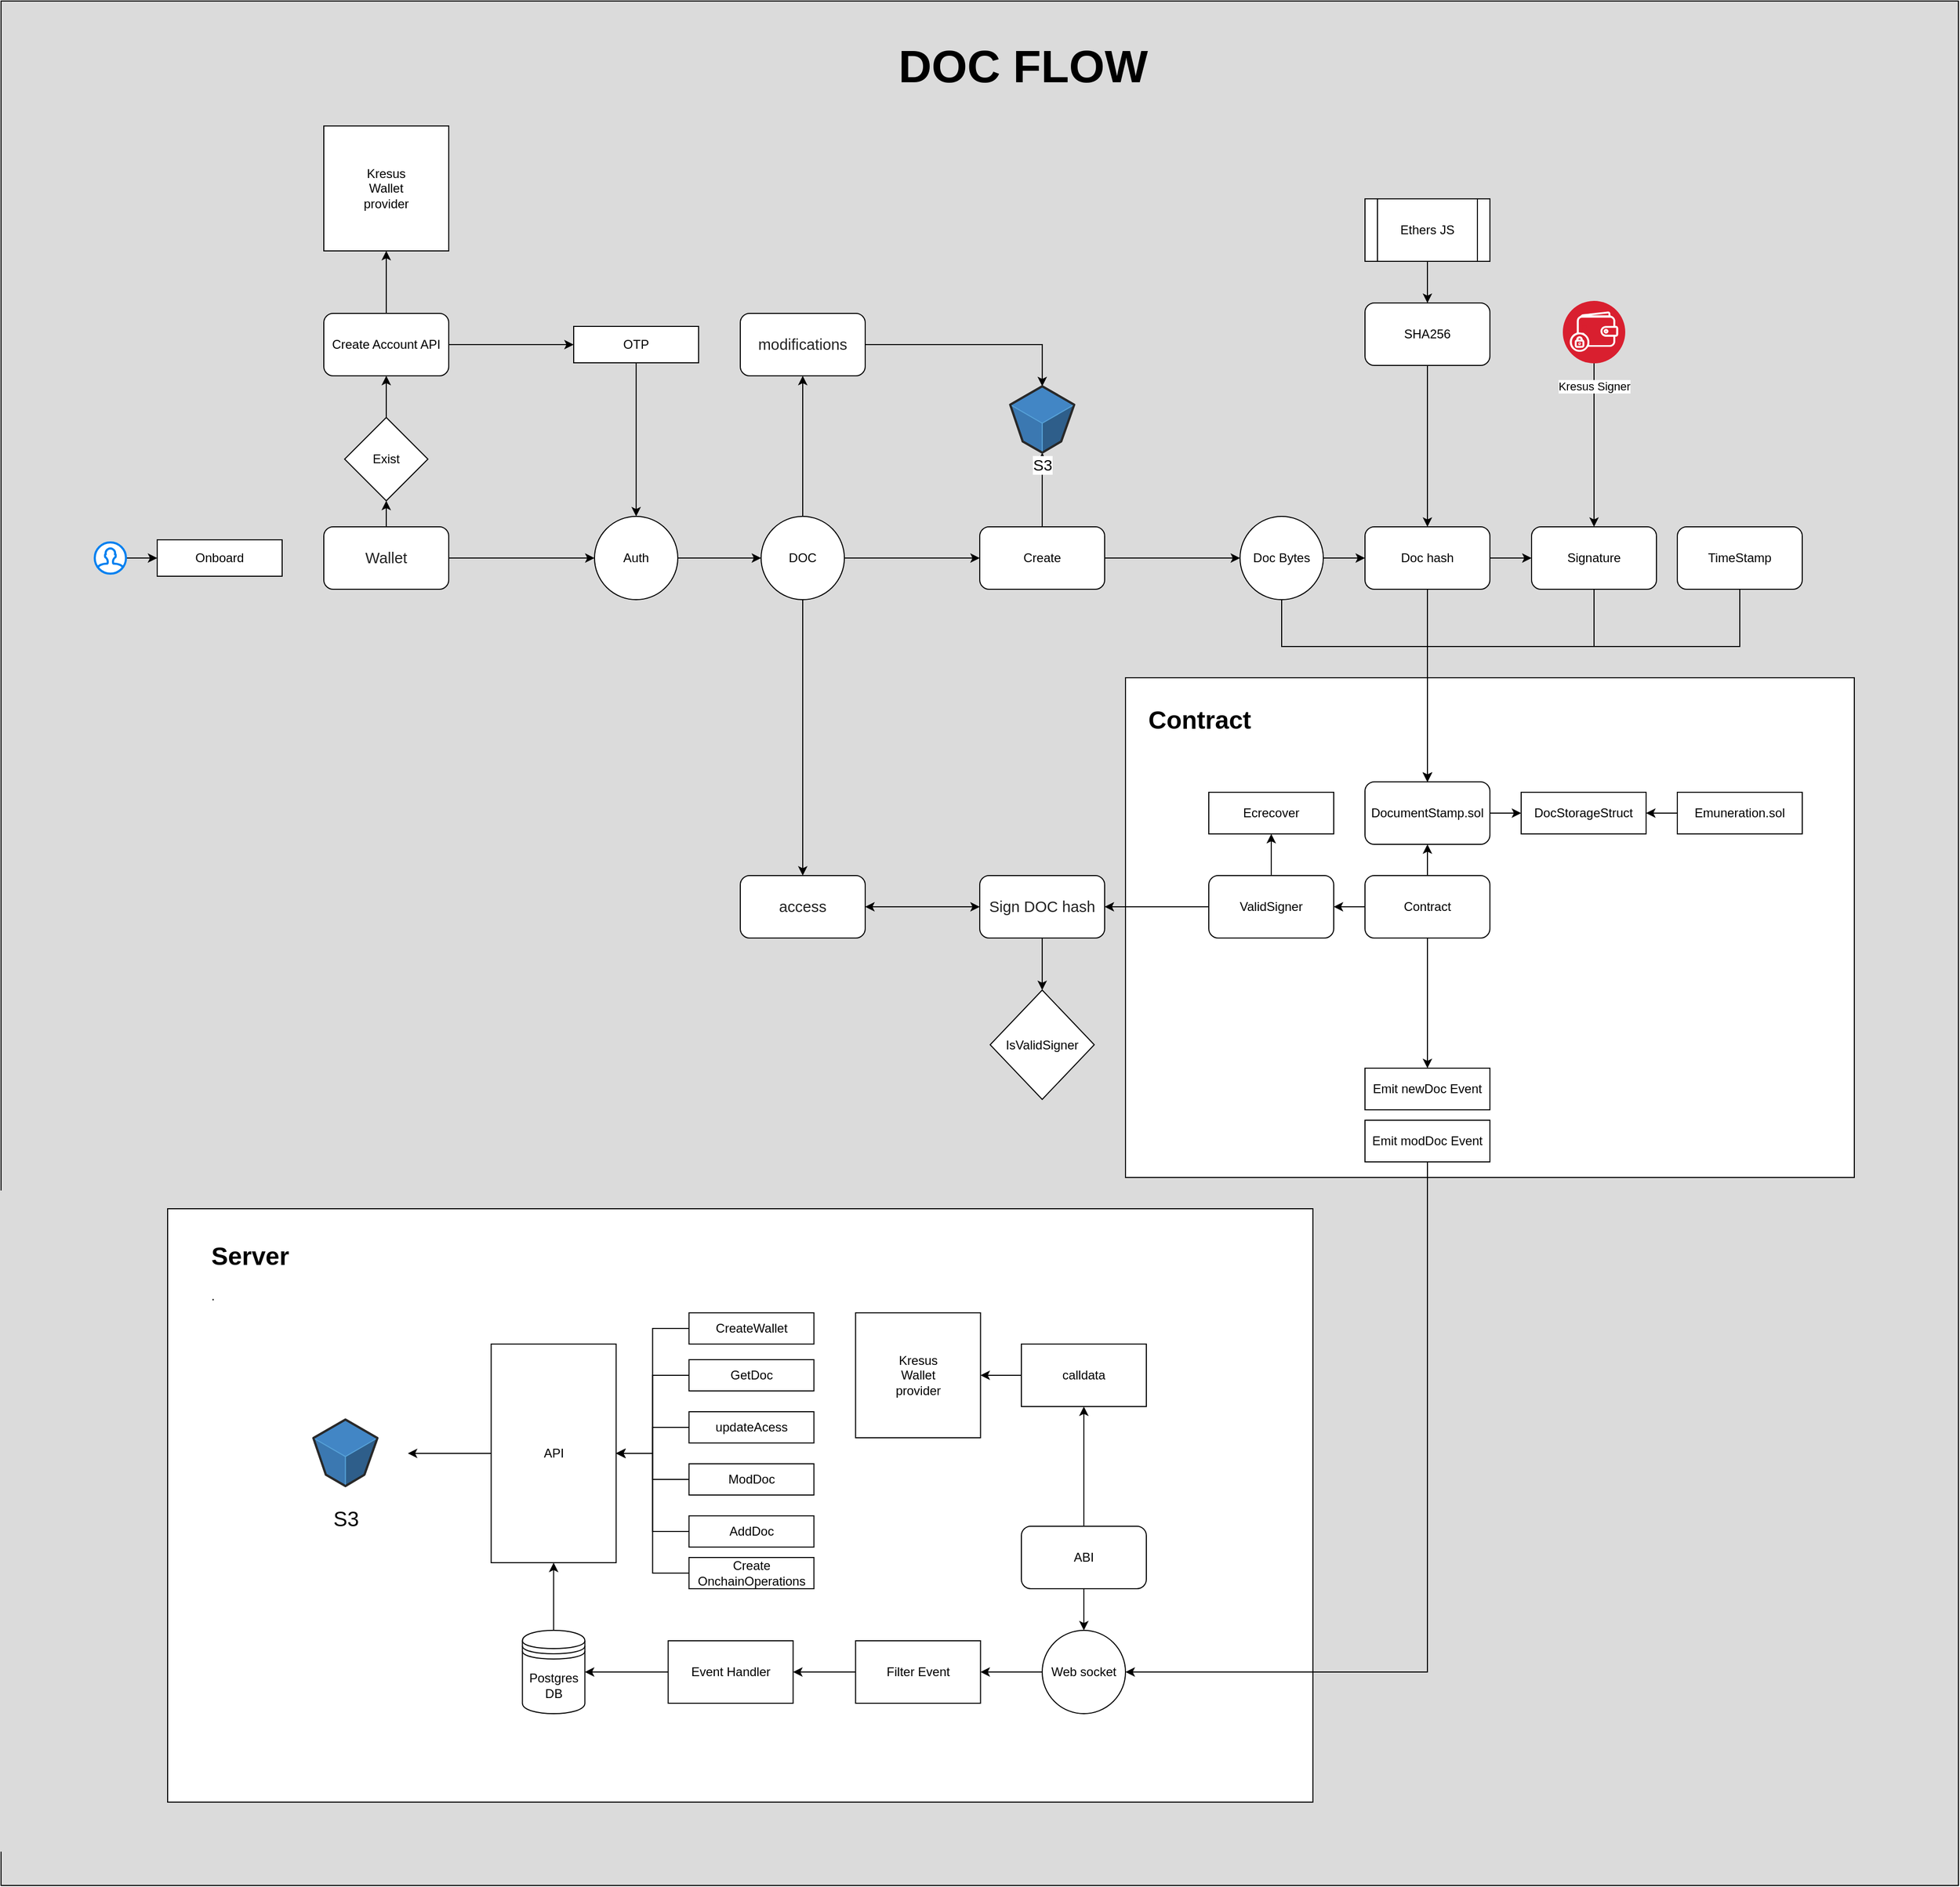 <mxfile version="24.3.1" type="github">
  <diagram name="Page-1" id="xfSKs2ry3byq8V69ai5H">
    <mxGraphModel dx="2875" dy="2100" grid="1" gridSize="10" guides="1" tooltips="1" connect="1" arrows="1" fold="1" page="1" pageScale="1" pageWidth="850" pageHeight="1100" math="0" shadow="0">
      <root>
        <mxCell id="0" />
        <mxCell id="1" parent="0" />
        <mxCell id="rHLLkCuOJfGnAN3WrLz2-30" value="" style="rounded=0;whiteSpace=wrap;html=1;fillColor=#DBDBDB;" vertex="1" parent="1">
          <mxGeometry x="-60" y="-60" width="1880" height="1810" as="geometry" />
        </mxCell>
        <mxCell id="rHLLkCuOJfGnAN3WrLz2-28" value="" style="rounded=0;whiteSpace=wrap;html=1;" vertex="1" parent="1">
          <mxGeometry x="1020" y="590" width="700" height="480" as="geometry" />
        </mxCell>
        <mxCell id="rHLLkCuOJfGnAN3WrLz2-25" value="" style="rounded=0;whiteSpace=wrap;html=1;" vertex="1" parent="1">
          <mxGeometry x="100" y="1100" width="1100" height="570" as="geometry" />
        </mxCell>
        <mxCell id="AnTp7nM28NXVrXdtCcvm-8" value="" style="edgeStyle=orthogonalEdgeStyle;rounded=0;orthogonalLoop=1;jettySize=auto;html=1;" parent="1" source="AnTp7nM28NXVrXdtCcvm-1" target="AnTp7nM28NXVrXdtCcvm-4" edge="1">
          <mxGeometry relative="1" as="geometry" />
        </mxCell>
        <mxCell id="AnTp7nM28NXVrXdtCcvm-1" value="" style="html=1;verticalLabelPosition=bottom;align=center;labelBackgroundColor=#ffffff;verticalAlign=top;strokeWidth=2;strokeColor=#0080F0;shadow=0;dashed=0;shape=mxgraph.ios7.icons.user;" parent="1" vertex="1">
          <mxGeometry x="30" y="460" width="30" height="30" as="geometry" />
        </mxCell>
        <mxCell id="AnTp7nM28NXVrXdtCcvm-4" value="Onboard" style="rounded=0;whiteSpace=wrap;html=1;" parent="1" vertex="1">
          <mxGeometry x="90" y="457.5" width="120" height="35" as="geometry" />
        </mxCell>
        <mxCell id="AnTp7nM28NXVrXdtCcvm-10" value="" style="edgeStyle=orthogonalEdgeStyle;rounded=0;orthogonalLoop=1;jettySize=auto;html=1;" parent="1" source="AnTp7nM28NXVrXdtCcvm-6" target="AnTp7nM28NXVrXdtCcvm-9" edge="1">
          <mxGeometry relative="1" as="geometry" />
        </mxCell>
        <mxCell id="AnTp7nM28NXVrXdtCcvm-6" value="OTP" style="rounded=0;whiteSpace=wrap;html=1;" parent="1" vertex="1">
          <mxGeometry x="490" y="252.5" width="120" height="35" as="geometry" />
        </mxCell>
        <mxCell id="AnTp7nM28NXVrXdtCcvm-18" value="" style="edgeStyle=orthogonalEdgeStyle;rounded=0;orthogonalLoop=1;jettySize=auto;html=1;" parent="1" source="AnTp7nM28NXVrXdtCcvm-9" target="AnTp7nM28NXVrXdtCcvm-17" edge="1">
          <mxGeometry relative="1" as="geometry" />
        </mxCell>
        <mxCell id="AnTp7nM28NXVrXdtCcvm-9" value="Auth" style="ellipse;whiteSpace=wrap;html=1;rounded=0;" parent="1" vertex="1">
          <mxGeometry x="510" y="435" width="80" height="80" as="geometry" />
        </mxCell>
        <mxCell id="AnTp7nM28NXVrXdtCcvm-36" value="" style="edgeStyle=orthogonalEdgeStyle;rounded=0;orthogonalLoop=1;jettySize=auto;html=1;" parent="1" source="AnTp7nM28NXVrXdtCcvm-11" target="AnTp7nM28NXVrXdtCcvm-35" edge="1">
          <mxGeometry relative="1" as="geometry" />
        </mxCell>
        <mxCell id="AnTp7nM28NXVrXdtCcvm-52" style="edgeStyle=orthogonalEdgeStyle;rounded=0;orthogonalLoop=1;jettySize=auto;html=1;" parent="1" source="AnTp7nM28NXVrXdtCcvm-11" target="AnTp7nM28NXVrXdtCcvm-51" edge="1">
          <mxGeometry relative="1" as="geometry" />
        </mxCell>
        <mxCell id="AnTp7nM28NXVrXdtCcvm-54" value="&lt;font data-sider-select-id=&quot;28c44477-19c1-438e-8477-b85e11f65273&quot; style=&quot;font-size: 15px;&quot;&gt;S3&lt;/font&gt;" style="edgeLabel;html=1;align=center;verticalAlign=middle;resizable=0;points=[];" parent="AnTp7nM28NXVrXdtCcvm-52" vertex="1" connectable="0">
          <mxGeometry x="0.684" relative="1" as="geometry">
            <mxPoint as="offset" />
          </mxGeometry>
        </mxCell>
        <mxCell id="AnTp7nM28NXVrXdtCcvm-11" value="Create" style="rounded=1;whiteSpace=wrap;html=1;" parent="1" vertex="1">
          <mxGeometry x="880" y="445" width="120" height="60" as="geometry" />
        </mxCell>
        <mxCell id="AnTp7nM28NXVrXdtCcvm-55" style="edgeStyle=orthogonalEdgeStyle;rounded=0;orthogonalLoop=1;jettySize=auto;html=1;" parent="1" source="AnTp7nM28NXVrXdtCcvm-12" target="AnTp7nM28NXVrXdtCcvm-51" edge="1">
          <mxGeometry relative="1" as="geometry" />
        </mxCell>
        <mxCell id="AnTp7nM28NXVrXdtCcvm-12" value="&lt;span id=&quot;docs-internal-guid-98faa22d-7fff-e89b-8a5d-702cfb4901af&quot;&gt;&lt;span style=&quot;font-size: 11pt; font-family: Arial, sans-serif; color: rgb(34, 34, 34); background-color: transparent; font-variant-numeric: normal; font-variant-east-asian: normal; font-variant-alternates: normal; font-variant-position: normal; vertical-align: baseline; white-space-collapse: preserve;&quot;&gt;modifications&lt;/span&gt;&lt;/span&gt;" style="rounded=1;whiteSpace=wrap;html=1;" parent="1" vertex="1">
          <mxGeometry x="650" y="240" width="120" height="60" as="geometry" />
        </mxCell>
        <mxCell id="AnTp7nM28NXVrXdtCcvm-92" value="" style="edgeStyle=orthogonalEdgeStyle;rounded=0;orthogonalLoop=1;jettySize=auto;html=1;startArrow=classic;startFill=1;" parent="1" source="AnTp7nM28NXVrXdtCcvm-14" target="AnTp7nM28NXVrXdtCcvm-85" edge="1">
          <mxGeometry relative="1" as="geometry" />
        </mxCell>
        <mxCell id="AnTp7nM28NXVrXdtCcvm-14" value="&lt;span data-sider-select-id=&quot;3d76378d-ec3a-47fe-b163-d00d9f79d00b&quot; style=&quot;color: rgb(34, 34, 34); font-family: Arial, sans-serif; font-size: 14.667px; white-space-collapse: preserve;&quot;&gt;access&lt;/span&gt;" style="rounded=1;whiteSpace=wrap;html=1;" parent="1" vertex="1">
          <mxGeometry x="650" y="780" width="120" height="60" as="geometry" />
        </mxCell>
        <mxCell id="AnTp7nM28NXVrXdtCcvm-31" style="edgeStyle=orthogonalEdgeStyle;rounded=0;orthogonalLoop=1;jettySize=auto;html=1;entryX=0;entryY=0.5;entryDx=0;entryDy=0;" parent="1" source="AnTp7nM28NXVrXdtCcvm-17" target="AnTp7nM28NXVrXdtCcvm-11" edge="1">
          <mxGeometry relative="1" as="geometry" />
        </mxCell>
        <mxCell id="AnTp7nM28NXVrXdtCcvm-50" style="edgeStyle=orthogonalEdgeStyle;rounded=0;orthogonalLoop=1;jettySize=auto;html=1;entryX=0.5;entryY=1;entryDx=0;entryDy=0;" parent="1" source="AnTp7nM28NXVrXdtCcvm-17" target="AnTp7nM28NXVrXdtCcvm-12" edge="1">
          <mxGeometry relative="1" as="geometry" />
        </mxCell>
        <mxCell id="AnTp7nM28NXVrXdtCcvm-69" value="" style="edgeStyle=orthogonalEdgeStyle;rounded=0;orthogonalLoop=1;jettySize=auto;html=1;" parent="1" source="AnTp7nM28NXVrXdtCcvm-17" target="AnTp7nM28NXVrXdtCcvm-14" edge="1">
          <mxGeometry relative="1" as="geometry" />
        </mxCell>
        <mxCell id="AnTp7nM28NXVrXdtCcvm-17" value="DOC" style="ellipse;whiteSpace=wrap;html=1;rounded=0;" parent="1" vertex="1">
          <mxGeometry x="670" y="435" width="80" height="80" as="geometry" />
        </mxCell>
        <mxCell id="AnTp7nM28NXVrXdtCcvm-26" value="" style="edgeStyle=orthogonalEdgeStyle;rounded=0;orthogonalLoop=1;jettySize=auto;html=1;" parent="1" source="AnTp7nM28NXVrXdtCcvm-20" target="AnTp7nM28NXVrXdtCcvm-25" edge="1">
          <mxGeometry relative="1" as="geometry" />
        </mxCell>
        <mxCell id="AnTp7nM28NXVrXdtCcvm-29" value="" style="edgeStyle=orthogonalEdgeStyle;rounded=0;orthogonalLoop=1;jettySize=auto;html=1;" parent="1" source="AnTp7nM28NXVrXdtCcvm-20" target="AnTp7nM28NXVrXdtCcvm-9" edge="1">
          <mxGeometry relative="1" as="geometry" />
        </mxCell>
        <mxCell id="AnTp7nM28NXVrXdtCcvm-20" value="&lt;span id=&quot;docs-internal-guid-98faa22d-7fff-e89b-8a5d-702cfb4901af&quot;&gt;&lt;span data-sider-select-id=&quot;96e94ecf-abc2-403f-b6e7-24b41f508e5d&quot; style=&quot;font-size: 11pt; font-family: Arial, sans-serif; color: rgb(34, 34, 34); background-color: transparent; font-variant-numeric: normal; font-variant-east-asian: normal; font-variant-alternates: normal; font-variant-position: normal; vertical-align: baseline; white-space-collapse: preserve;&quot;&gt;Wallet&lt;/span&gt;&lt;/span&gt;" style="rounded=1;whiteSpace=wrap;html=1;" parent="1" vertex="1">
          <mxGeometry x="250" y="445" width="120" height="60" as="geometry" />
        </mxCell>
        <mxCell id="AnTp7nM28NXVrXdtCcvm-28" value="" style="edgeStyle=orthogonalEdgeStyle;rounded=0;orthogonalLoop=1;jettySize=auto;html=1;" parent="1" source="AnTp7nM28NXVrXdtCcvm-24" target="AnTp7nM28NXVrXdtCcvm-6" edge="1">
          <mxGeometry relative="1" as="geometry" />
        </mxCell>
        <mxCell id="AnTp7nM28NXVrXdtCcvm-34" value="" style="edgeStyle=orthogonalEdgeStyle;rounded=0;orthogonalLoop=1;jettySize=auto;html=1;" parent="1" source="AnTp7nM28NXVrXdtCcvm-24" target="AnTp7nM28NXVrXdtCcvm-33" edge="1">
          <mxGeometry relative="1" as="geometry" />
        </mxCell>
        <mxCell id="AnTp7nM28NXVrXdtCcvm-24" value="Create Account API" style="rounded=1;whiteSpace=wrap;html=1;" parent="1" vertex="1">
          <mxGeometry x="250" y="240" width="120" height="60" as="geometry" />
        </mxCell>
        <mxCell id="AnTp7nM28NXVrXdtCcvm-27" value="" style="edgeStyle=orthogonalEdgeStyle;rounded=0;orthogonalLoop=1;jettySize=auto;html=1;" parent="1" source="AnTp7nM28NXVrXdtCcvm-25" target="AnTp7nM28NXVrXdtCcvm-24" edge="1">
          <mxGeometry relative="1" as="geometry" />
        </mxCell>
        <mxCell id="AnTp7nM28NXVrXdtCcvm-25" value="Exist" style="rhombus;whiteSpace=wrap;html=1;" parent="1" vertex="1">
          <mxGeometry x="270" y="340" width="80" height="80" as="geometry" />
        </mxCell>
        <mxCell id="AnTp7nM28NXVrXdtCcvm-33" value="Kresus&lt;br&gt;Wallet&lt;br&gt;provider" style="whiteSpace=wrap;html=1;aspect=fixed;" parent="1" vertex="1">
          <mxGeometry x="250" y="60" width="120" height="120" as="geometry" />
        </mxCell>
        <mxCell id="AnTp7nM28NXVrXdtCcvm-38" value="" style="edgeStyle=orthogonalEdgeStyle;rounded=0;orthogonalLoop=1;jettySize=auto;html=1;" parent="1" source="AnTp7nM28NXVrXdtCcvm-35" target="AnTp7nM28NXVrXdtCcvm-37" edge="1">
          <mxGeometry relative="1" as="geometry" />
        </mxCell>
        <mxCell id="AnTp7nM28NXVrXdtCcvm-60" style="edgeStyle=orthogonalEdgeStyle;rounded=0;orthogonalLoop=1;jettySize=auto;html=1;entryX=0.5;entryY=0;entryDx=0;entryDy=0;" parent="1" source="AnTp7nM28NXVrXdtCcvm-35" target="AnTp7nM28NXVrXdtCcvm-56" edge="1">
          <mxGeometry relative="1" as="geometry">
            <Array as="points">
              <mxPoint x="1170" y="560" />
              <mxPoint x="1310" y="560" />
            </Array>
          </mxGeometry>
        </mxCell>
        <mxCell id="AnTp7nM28NXVrXdtCcvm-35" value="Doc Bytes" style="ellipse;whiteSpace=wrap;html=1;rounded=1;" parent="1" vertex="1">
          <mxGeometry x="1130" y="435" width="80" height="80" as="geometry" />
        </mxCell>
        <mxCell id="AnTp7nM28NXVrXdtCcvm-42" value="" style="edgeStyle=orthogonalEdgeStyle;rounded=0;orthogonalLoop=1;jettySize=auto;html=1;" parent="1" source="AnTp7nM28NXVrXdtCcvm-37" target="AnTp7nM28NXVrXdtCcvm-41" edge="1">
          <mxGeometry relative="1" as="geometry" />
        </mxCell>
        <mxCell id="AnTp7nM28NXVrXdtCcvm-59" style="edgeStyle=orthogonalEdgeStyle;rounded=0;orthogonalLoop=1;jettySize=auto;html=1;entryX=0.5;entryY=0;entryDx=0;entryDy=0;" parent="1" source="AnTp7nM28NXVrXdtCcvm-37" target="AnTp7nM28NXVrXdtCcvm-56" edge="1">
          <mxGeometry relative="1" as="geometry" />
        </mxCell>
        <mxCell id="AnTp7nM28NXVrXdtCcvm-37" value="Doc hash" style="whiteSpace=wrap;html=1;rounded=1;" parent="1" vertex="1">
          <mxGeometry x="1250" y="445" width="120" height="60" as="geometry" />
        </mxCell>
        <mxCell id="AnTp7nM28NXVrXdtCcvm-40" style="edgeStyle=orthogonalEdgeStyle;rounded=0;orthogonalLoop=1;jettySize=auto;html=1;" parent="1" source="AnTp7nM28NXVrXdtCcvm-39" target="AnTp7nM28NXVrXdtCcvm-37" edge="1">
          <mxGeometry relative="1" as="geometry" />
        </mxCell>
        <mxCell id="AnTp7nM28NXVrXdtCcvm-39" value="SHA256" style="rounded=1;whiteSpace=wrap;html=1;" parent="1" vertex="1">
          <mxGeometry x="1250" y="230" width="120" height="60" as="geometry" />
        </mxCell>
        <mxCell id="AnTp7nM28NXVrXdtCcvm-58" style="edgeStyle=orthogonalEdgeStyle;rounded=0;orthogonalLoop=1;jettySize=auto;html=1;" parent="1" source="AnTp7nM28NXVrXdtCcvm-41" target="AnTp7nM28NXVrXdtCcvm-56" edge="1">
          <mxGeometry relative="1" as="geometry">
            <Array as="points">
              <mxPoint x="1470" y="560" />
              <mxPoint x="1310" y="560" />
            </Array>
          </mxGeometry>
        </mxCell>
        <mxCell id="AnTp7nM28NXVrXdtCcvm-41" value="Signature" style="whiteSpace=wrap;html=1;rounded=1;" parent="1" vertex="1">
          <mxGeometry x="1410" y="445" width="120" height="60" as="geometry" />
        </mxCell>
        <mxCell id="AnTp7nM28NXVrXdtCcvm-45" style="edgeStyle=orthogonalEdgeStyle;rounded=0;orthogonalLoop=1;jettySize=auto;html=1;" parent="1" source="AnTp7nM28NXVrXdtCcvm-44" target="AnTp7nM28NXVrXdtCcvm-41" edge="1">
          <mxGeometry relative="1" as="geometry" />
        </mxCell>
        <mxCell id="AnTp7nM28NXVrXdtCcvm-46" value="Kresus Signer" style="edgeLabel;html=1;align=center;verticalAlign=middle;resizable=0;points=[];" parent="AnTp7nM28NXVrXdtCcvm-45" vertex="1" connectable="0">
          <mxGeometry x="-0.887" y="-1" relative="1" as="geometry">
            <mxPoint x="1" y="13" as="offset" />
          </mxGeometry>
        </mxCell>
        <mxCell id="AnTp7nM28NXVrXdtCcvm-44" value="" style="image;aspect=fixed;perimeter=ellipsePerimeter;html=1;align=center;shadow=0;dashed=0;fontColor=#4277BB;labelBackgroundColor=default;fontSize=12;spacingTop=3;image=img/lib/ibm/blockchain/wallet.svg;" parent="1" vertex="1">
          <mxGeometry x="1440" y="228" width="60" height="60" as="geometry" />
        </mxCell>
        <mxCell id="AnTp7nM28NXVrXdtCcvm-48" value="" style="edgeStyle=orthogonalEdgeStyle;rounded=0;orthogonalLoop=1;jettySize=auto;html=1;" parent="1" source="AnTp7nM28NXVrXdtCcvm-47" target="AnTp7nM28NXVrXdtCcvm-39" edge="1">
          <mxGeometry relative="1" as="geometry" />
        </mxCell>
        <mxCell id="AnTp7nM28NXVrXdtCcvm-47" value="Ethers JS" style="shape=process;whiteSpace=wrap;html=1;backgroundOutline=1;" parent="1" vertex="1">
          <mxGeometry x="1250" y="130" width="120" height="60" as="geometry" />
        </mxCell>
        <mxCell id="AnTp7nM28NXVrXdtCcvm-57" value="" style="edgeStyle=orthogonalEdgeStyle;rounded=0;orthogonalLoop=1;jettySize=auto;html=1;" parent="1" source="AnTp7nM28NXVrXdtCcvm-49" target="AnTp7nM28NXVrXdtCcvm-56" edge="1">
          <mxGeometry relative="1" as="geometry" />
        </mxCell>
        <mxCell id="AnTp7nM28NXVrXdtCcvm-89" value="" style="edgeStyle=orthogonalEdgeStyle;rounded=0;orthogonalLoop=1;jettySize=auto;html=1;" parent="1" source="AnTp7nM28NXVrXdtCcvm-49" target="AnTp7nM28NXVrXdtCcvm-88" edge="1">
          <mxGeometry relative="1" as="geometry" />
        </mxCell>
        <mxCell id="rHLLkCuOJfGnAN3WrLz2-17" style="edgeStyle=orthogonalEdgeStyle;rounded=0;orthogonalLoop=1;jettySize=auto;html=1;" edge="1" parent="1" source="AnTp7nM28NXVrXdtCcvm-49" target="AnTp7nM28NXVrXdtCcvm-66">
          <mxGeometry relative="1" as="geometry" />
        </mxCell>
        <mxCell id="AnTp7nM28NXVrXdtCcvm-49" value="Contract" style="rounded=1;whiteSpace=wrap;html=1;" parent="1" vertex="1">
          <mxGeometry x="1250" y="780" width="120" height="60" as="geometry" />
        </mxCell>
        <mxCell id="AnTp7nM28NXVrXdtCcvm-51" value="" style="verticalLabelPosition=bottom;html=1;verticalAlign=top;strokeWidth=1;align=center;outlineConnect=0;dashed=0;outlineConnect=0;shape=mxgraph.aws3d.s3Bucket;fillColor=#4286c5;strokeColor=#57A2D8;aspect=fixed;" parent="1" vertex="1">
          <mxGeometry x="909.25" y="310" width="61.5" height="63.8" as="geometry" />
        </mxCell>
        <mxCell id="AnTp7nM28NXVrXdtCcvm-62" value="" style="edgeStyle=orthogonalEdgeStyle;rounded=0;orthogonalLoop=1;jettySize=auto;html=1;" parent="1" source="AnTp7nM28NXVrXdtCcvm-56" target="AnTp7nM28NXVrXdtCcvm-61" edge="1">
          <mxGeometry relative="1" as="geometry" />
        </mxCell>
        <mxCell id="AnTp7nM28NXVrXdtCcvm-56" value="DocumentStamp.sol" style="rounded=1;whiteSpace=wrap;html=1;" parent="1" vertex="1">
          <mxGeometry x="1250" y="690" width="120" height="60" as="geometry" />
        </mxCell>
        <mxCell id="AnTp7nM28NXVrXdtCcvm-61" value="DocStorageStruct" style="rounded=0;whiteSpace=wrap;html=1;" parent="1" vertex="1">
          <mxGeometry x="1400" y="700" width="120" height="40" as="geometry" />
        </mxCell>
        <mxCell id="AnTp7nM28NXVrXdtCcvm-63" value="Ecrecover" style="rounded=0;whiteSpace=wrap;html=1;" parent="1" vertex="1">
          <mxGeometry x="1100" y="700" width="120" height="40" as="geometry" />
        </mxCell>
        <mxCell id="AnTp7nM28NXVrXdtCcvm-66" value="Emit newDoc Event" style="rounded=0;whiteSpace=wrap;html=1;" parent="1" vertex="1">
          <mxGeometry x="1250" y="965" width="120" height="40" as="geometry" />
        </mxCell>
        <mxCell id="AnTp7nM28NXVrXdtCcvm-79" value="" style="edgeStyle=orthogonalEdgeStyle;rounded=0;orthogonalLoop=1;jettySize=auto;html=1;" parent="1" source="AnTp7nM28NXVrXdtCcvm-70" target="AnTp7nM28NXVrXdtCcvm-78" edge="1">
          <mxGeometry relative="1" as="geometry" />
        </mxCell>
        <mxCell id="AnTp7nM28NXVrXdtCcvm-70" value="Web socket" style="ellipse;whiteSpace=wrap;html=1;aspect=fixed;" parent="1" vertex="1">
          <mxGeometry x="940" y="1505" width="80" height="80" as="geometry" />
        </mxCell>
        <mxCell id="AnTp7nM28NXVrXdtCcvm-105" value="" style="edgeStyle=orthogonalEdgeStyle;rounded=0;orthogonalLoop=1;jettySize=auto;html=1;" parent="1" source="AnTp7nM28NXVrXdtCcvm-72" target="AnTp7nM28NXVrXdtCcvm-104" edge="1">
          <mxGeometry relative="1" as="geometry" />
        </mxCell>
        <mxCell id="AnTp7nM28NXVrXdtCcvm-72" value="Postgres&lt;br&gt;DB" style="shape=datastore;whiteSpace=wrap;html=1;" parent="1" vertex="1">
          <mxGeometry x="440.75" y="1505" width="60" height="80" as="geometry" />
        </mxCell>
        <mxCell id="rHLLkCuOJfGnAN3WrLz2-26" style="edgeStyle=orthogonalEdgeStyle;rounded=0;orthogonalLoop=1;jettySize=auto;html=1;entryX=1;entryY=0.5;entryDx=0;entryDy=0;" edge="1" parent="1" source="AnTp7nM28NXVrXdtCcvm-75" target="AnTp7nM28NXVrXdtCcvm-70">
          <mxGeometry relative="1" as="geometry">
            <Array as="points">
              <mxPoint x="1310" y="1545" />
            </Array>
          </mxGeometry>
        </mxCell>
        <mxCell id="AnTp7nM28NXVrXdtCcvm-75" value="Emit modDoc Event" style="rounded=0;whiteSpace=wrap;html=1;" parent="1" vertex="1">
          <mxGeometry x="1250" y="1015" width="120" height="40" as="geometry" />
        </mxCell>
        <mxCell id="AnTp7nM28NXVrXdtCcvm-94" style="edgeStyle=orthogonalEdgeStyle;rounded=0;orthogonalLoop=1;jettySize=auto;html=1;" parent="1" source="AnTp7nM28NXVrXdtCcvm-78" target="AnTp7nM28NXVrXdtCcvm-93" edge="1">
          <mxGeometry relative="1" as="geometry" />
        </mxCell>
        <mxCell id="AnTp7nM28NXVrXdtCcvm-78" value="Filter Event" style="whiteSpace=wrap;html=1;" parent="1" vertex="1">
          <mxGeometry x="760.75" y="1515" width="120" height="60" as="geometry" />
        </mxCell>
        <mxCell id="AnTp7nM28NXVrXdtCcvm-102" value="" style="edgeStyle=orthogonalEdgeStyle;rounded=0;orthogonalLoop=1;jettySize=auto;html=1;" parent="1" source="AnTp7nM28NXVrXdtCcvm-85" target="AnTp7nM28NXVrXdtCcvm-101" edge="1">
          <mxGeometry relative="1" as="geometry" />
        </mxCell>
        <mxCell id="AnTp7nM28NXVrXdtCcvm-85" value="&lt;span data-sider-select-id=&quot;3d76378d-ec3a-47fe-b163-d00d9f79d00b&quot; style=&quot;color: rgb(34, 34, 34); font-family: Arial, sans-serif; font-size: 14.667px; white-space-collapse: preserve;&quot;&gt;Sign DOC hash&lt;/span&gt;" style="rounded=1;whiteSpace=wrap;html=1;" parent="1" vertex="1">
          <mxGeometry x="880" y="780" width="120" height="60" as="geometry" />
        </mxCell>
        <mxCell id="AnTp7nM28NXVrXdtCcvm-90" value="" style="edgeStyle=orthogonalEdgeStyle;rounded=0;orthogonalLoop=1;jettySize=auto;html=1;" parent="1" source="AnTp7nM28NXVrXdtCcvm-88" target="AnTp7nM28NXVrXdtCcvm-63" edge="1">
          <mxGeometry relative="1" as="geometry" />
        </mxCell>
        <mxCell id="AnTp7nM28NXVrXdtCcvm-91" value="" style="edgeStyle=orthogonalEdgeStyle;rounded=0;orthogonalLoop=1;jettySize=auto;html=1;" parent="1" source="AnTp7nM28NXVrXdtCcvm-88" target="AnTp7nM28NXVrXdtCcvm-85" edge="1">
          <mxGeometry relative="1" as="geometry" />
        </mxCell>
        <mxCell id="AnTp7nM28NXVrXdtCcvm-88" value="ValidSigner" style="rounded=1;whiteSpace=wrap;html=1;" parent="1" vertex="1">
          <mxGeometry x="1100" y="780" width="120" height="60" as="geometry" />
        </mxCell>
        <mxCell id="AnTp7nM28NXVrXdtCcvm-95" value="" style="edgeStyle=orthogonalEdgeStyle;rounded=0;orthogonalLoop=1;jettySize=auto;html=1;" parent="1" source="AnTp7nM28NXVrXdtCcvm-93" target="AnTp7nM28NXVrXdtCcvm-72" edge="1">
          <mxGeometry relative="1" as="geometry" />
        </mxCell>
        <mxCell id="AnTp7nM28NXVrXdtCcvm-93" value="Event Handler" style="whiteSpace=wrap;html=1;" parent="1" vertex="1">
          <mxGeometry x="580.75" y="1515" width="120" height="60" as="geometry" />
        </mxCell>
        <mxCell id="AnTp7nM28NXVrXdtCcvm-97" style="edgeStyle=orthogonalEdgeStyle;rounded=0;orthogonalLoop=1;jettySize=auto;html=1;" parent="1" source="AnTp7nM28NXVrXdtCcvm-96" target="AnTp7nM28NXVrXdtCcvm-56" edge="1">
          <mxGeometry relative="1" as="geometry">
            <Array as="points">
              <mxPoint x="1610" y="560" />
              <mxPoint x="1310" y="560" />
            </Array>
          </mxGeometry>
        </mxCell>
        <mxCell id="AnTp7nM28NXVrXdtCcvm-96" value="TimeStamp" style="whiteSpace=wrap;html=1;rounded=1;" parent="1" vertex="1">
          <mxGeometry x="1550" y="445" width="120" height="60" as="geometry" />
        </mxCell>
        <mxCell id="AnTp7nM28NXVrXdtCcvm-100" value="" style="edgeStyle=orthogonalEdgeStyle;rounded=0;orthogonalLoop=1;jettySize=auto;html=1;" parent="1" source="AnTp7nM28NXVrXdtCcvm-98" target="AnTp7nM28NXVrXdtCcvm-61" edge="1">
          <mxGeometry relative="1" as="geometry" />
        </mxCell>
        <mxCell id="AnTp7nM28NXVrXdtCcvm-98" value="Emuneration.sol" style="rounded=0;whiteSpace=wrap;html=1;" parent="1" vertex="1">
          <mxGeometry x="1550" y="700" width="120" height="40" as="geometry" />
        </mxCell>
        <mxCell id="AnTp7nM28NXVrXdtCcvm-101" value="IsValidSigner" style="rhombus;whiteSpace=wrap;html=1;" parent="1" vertex="1">
          <mxGeometry x="890" y="890" width="100" height="105" as="geometry" />
        </mxCell>
        <mxCell id="rHLLkCuOJfGnAN3WrLz2-3" value="" style="edgeStyle=orthogonalEdgeStyle;rounded=0;orthogonalLoop=1;jettySize=auto;html=1;" edge="1" parent="1" source="AnTp7nM28NXVrXdtCcvm-103" target="AnTp7nM28NXVrXdtCcvm-104">
          <mxGeometry relative="1" as="geometry" />
        </mxCell>
        <mxCell id="AnTp7nM28NXVrXdtCcvm-103" value="GetDoc" style="rounded=0;whiteSpace=wrap;html=1;" parent="1" vertex="1">
          <mxGeometry x="600.75" y="1245" width="120" height="30" as="geometry" />
        </mxCell>
        <mxCell id="rHLLkCuOJfGnAN3WrLz2-14" style="edgeStyle=orthogonalEdgeStyle;rounded=0;orthogonalLoop=1;jettySize=auto;html=1;" edge="1" parent="1" source="AnTp7nM28NXVrXdtCcvm-104">
          <mxGeometry relative="1" as="geometry">
            <mxPoint x="330.75" y="1335" as="targetPoint" />
          </mxGeometry>
        </mxCell>
        <mxCell id="AnTp7nM28NXVrXdtCcvm-104" value="API" style="rounded=0;whiteSpace=wrap;html=1;" parent="1" vertex="1">
          <mxGeometry x="410.75" y="1230" width="120" height="210" as="geometry" />
        </mxCell>
        <mxCell id="rHLLkCuOJfGnAN3WrLz2-4" value="" style="edgeStyle=orthogonalEdgeStyle;rounded=0;orthogonalLoop=1;jettySize=auto;html=1;" edge="1" parent="1" source="AnTp7nM28NXVrXdtCcvm-106" target="AnTp7nM28NXVrXdtCcvm-104">
          <mxGeometry relative="1" as="geometry" />
        </mxCell>
        <mxCell id="AnTp7nM28NXVrXdtCcvm-106" value="updateAcess" style="rounded=0;whiteSpace=wrap;html=1;" parent="1" vertex="1">
          <mxGeometry x="600.75" y="1295" width="120" height="30" as="geometry" />
        </mxCell>
        <mxCell id="rHLLkCuOJfGnAN3WrLz2-5" value="" style="edgeStyle=orthogonalEdgeStyle;rounded=0;orthogonalLoop=1;jettySize=auto;html=1;" edge="1" parent="1" source="rHLLkCuOJfGnAN3WrLz2-1" target="AnTp7nM28NXVrXdtCcvm-104">
          <mxGeometry relative="1" as="geometry" />
        </mxCell>
        <mxCell id="rHLLkCuOJfGnAN3WrLz2-1" value="ModDoc" style="rounded=0;whiteSpace=wrap;html=1;" vertex="1" parent="1">
          <mxGeometry x="600.75" y="1345" width="120" height="30" as="geometry" />
        </mxCell>
        <mxCell id="rHLLkCuOJfGnAN3WrLz2-6" value="" style="edgeStyle=orthogonalEdgeStyle;rounded=0;orthogonalLoop=1;jettySize=auto;html=1;" edge="1" parent="1" source="rHLLkCuOJfGnAN3WrLz2-2" target="AnTp7nM28NXVrXdtCcvm-104">
          <mxGeometry relative="1" as="geometry" />
        </mxCell>
        <mxCell id="rHLLkCuOJfGnAN3WrLz2-2" value="AddDoc" style="rounded=0;whiteSpace=wrap;html=1;" vertex="1" parent="1">
          <mxGeometry x="600.75" y="1395" width="120" height="30" as="geometry" />
        </mxCell>
        <mxCell id="rHLLkCuOJfGnAN3WrLz2-8" style="edgeStyle=orthogonalEdgeStyle;rounded=0;orthogonalLoop=1;jettySize=auto;html=1;" edge="1" parent="1" source="rHLLkCuOJfGnAN3WrLz2-7" target="AnTp7nM28NXVrXdtCcvm-104">
          <mxGeometry relative="1" as="geometry" />
        </mxCell>
        <mxCell id="rHLLkCuOJfGnAN3WrLz2-7" value="CreateWallet" style="rounded=0;whiteSpace=wrap;html=1;" vertex="1" parent="1">
          <mxGeometry x="600.75" y="1200" width="120" height="30" as="geometry" />
        </mxCell>
        <mxCell id="rHLLkCuOJfGnAN3WrLz2-10" style="edgeStyle=orthogonalEdgeStyle;rounded=0;orthogonalLoop=1;jettySize=auto;html=1;entryX=1;entryY=0.5;entryDx=0;entryDy=0;" edge="1" parent="1" source="rHLLkCuOJfGnAN3WrLz2-9" target="AnTp7nM28NXVrXdtCcvm-104">
          <mxGeometry relative="1" as="geometry" />
        </mxCell>
        <mxCell id="rHLLkCuOJfGnAN3WrLz2-9" value="Create OnchainOperations" style="rounded=0;whiteSpace=wrap;html=1;" vertex="1" parent="1">
          <mxGeometry x="600.75" y="1435" width="120" height="30" as="geometry" />
        </mxCell>
        <mxCell id="rHLLkCuOJfGnAN3WrLz2-11" value="Kresus&lt;br&gt;Wallet&lt;br&gt;provider" style="whiteSpace=wrap;html=1;aspect=fixed;" vertex="1" parent="1">
          <mxGeometry x="760.75" y="1200" width="120" height="120" as="geometry" />
        </mxCell>
        <mxCell id="rHLLkCuOJfGnAN3WrLz2-12" value="" style="verticalLabelPosition=bottom;html=1;verticalAlign=top;strokeWidth=1;align=center;outlineConnect=0;dashed=0;outlineConnect=0;shape=mxgraph.aws3d.s3Bucket;fillColor=#4286c5;strokeColor=#57A2D8;aspect=fixed;" vertex="1" parent="1">
          <mxGeometry x="240" y="1302.55" width="61.5" height="63.8" as="geometry" />
        </mxCell>
        <mxCell id="rHLLkCuOJfGnAN3WrLz2-15" value="&lt;font style=&quot;font-size: 20px;&quot;&gt;S3&lt;/font&gt;" style="text;html=1;align=center;verticalAlign=middle;resizable=0;points=[];autosize=1;strokeColor=none;fillColor=none;" vertex="1" parent="1">
          <mxGeometry x="245.75" y="1377.45" width="50" height="40" as="geometry" />
        </mxCell>
        <mxCell id="rHLLkCuOJfGnAN3WrLz2-19" style="edgeStyle=orthogonalEdgeStyle;rounded=0;orthogonalLoop=1;jettySize=auto;html=1;entryX=0.5;entryY=0;entryDx=0;entryDy=0;" edge="1" parent="1" source="rHLLkCuOJfGnAN3WrLz2-16" target="AnTp7nM28NXVrXdtCcvm-70">
          <mxGeometry relative="1" as="geometry" />
        </mxCell>
        <mxCell id="rHLLkCuOJfGnAN3WrLz2-23" style="edgeStyle=orthogonalEdgeStyle;rounded=0;orthogonalLoop=1;jettySize=auto;html=1;" edge="1" parent="1" source="rHLLkCuOJfGnAN3WrLz2-16" target="rHLLkCuOJfGnAN3WrLz2-21">
          <mxGeometry relative="1" as="geometry" />
        </mxCell>
        <mxCell id="rHLLkCuOJfGnAN3WrLz2-16" value="ABI" style="rounded=1;whiteSpace=wrap;html=1;" vertex="1" parent="1">
          <mxGeometry x="920" y="1405" width="120" height="60" as="geometry" />
        </mxCell>
        <mxCell id="rHLLkCuOJfGnAN3WrLz2-24" value="" style="edgeStyle=orthogonalEdgeStyle;rounded=0;orthogonalLoop=1;jettySize=auto;html=1;" edge="1" parent="1" source="rHLLkCuOJfGnAN3WrLz2-21" target="rHLLkCuOJfGnAN3WrLz2-11">
          <mxGeometry relative="1" as="geometry" />
        </mxCell>
        <mxCell id="rHLLkCuOJfGnAN3WrLz2-21" value="calldata" style="whiteSpace=wrap;html=1;" vertex="1" parent="1">
          <mxGeometry x="920" y="1230" width="120" height="60" as="geometry" />
        </mxCell>
        <mxCell id="rHLLkCuOJfGnAN3WrLz2-27" value="&lt;h1 data-sider-select-id=&quot;8334bf89-39a3-4e15-8fe9-51b4fa5a57df&quot; style=&quot;margin-top: 0px;&quot;&gt;Server&lt;/h1&gt;&lt;p data-sider-select-id=&quot;964d8c8f-24de-4da8-9405-f7bd0174021a&quot;&gt;.&lt;/p&gt;" style="text;html=1;whiteSpace=wrap;overflow=hidden;rounded=0;" vertex="1" parent="1">
          <mxGeometry x="140" y="1125" width="180" height="120" as="geometry" />
        </mxCell>
        <mxCell id="rHLLkCuOJfGnAN3WrLz2-29" value="&lt;h1 data-sider-select-id=&quot;bbc31004-cd4c-4c14-b25e-ee52c01c7148&quot; style=&quot;margin-top: 0px;&quot;&gt;Contract&lt;/h1&gt;&lt;p data-sider-select-id=&quot;1dd35398-b941-47b0-bdd9-81702afc32c8&quot;&gt;&lt;br&gt;&lt;/p&gt;" style="text;html=1;whiteSpace=wrap;overflow=hidden;rounded=0;" vertex="1" parent="1">
          <mxGeometry x="1040" y="610" width="110" height="45" as="geometry" />
        </mxCell>
        <mxCell id="rHLLkCuOJfGnAN3WrLz2-31" value="&lt;h1 data-sider-select-id=&quot;2b924c36-9632-4fea-bfd2-8c6d6d15fe3e&quot; style=&quot;margin-top: 0px; font-size: 44px;&quot;&gt;&lt;font data-sider-select-id=&quot;63eb84f6-97be-49dc-98bd-d8622000825a&quot; style=&quot;font-size: 44px;&quot;&gt;DOC FLOW&lt;/font&gt;&lt;/h1&gt;&lt;p style=&quot;font-size: 44px;&quot; data-sider-select-id=&quot;9edfd185-6042-4b6a-8a07-d2d5a2aabf66&quot;&gt;&lt;br&gt;&lt;/p&gt;" style="text;html=1;whiteSpace=wrap;overflow=hidden;rounded=0;" vertex="1" parent="1">
          <mxGeometry x="800" y="-30" width="250" height="80" as="geometry" />
        </mxCell>
      </root>
    </mxGraphModel>
  </diagram>
</mxfile>
